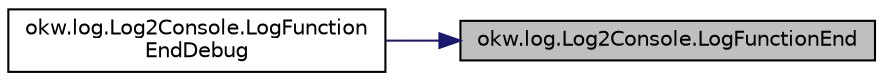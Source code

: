 digraph "okw.log.Log2Console.LogFunctionEnd"
{
 // INTERACTIVE_SVG=YES
 // LATEX_PDF_SIZE
  edge [fontname="Helvetica",fontsize="10",labelfontname="Helvetica",labelfontsize="10"];
  node [fontname="Helvetica",fontsize="10",shape=record];
  rankdir="RL";
  Node39 [label="okw.log.Log2Console.LogFunctionEnd",height=0.2,width=0.4,color="black", fillcolor="grey75", style="filled", fontcolor="black",tooltip="LogFunctionEnd:"];
  Node39 -> Node40 [dir="back",color="midnightblue",fontsize="10",style="solid",fontname="Helvetica"];
  Node40 [label="okw.log.Log2Console.LogFunction\lEndDebug",height=0.2,width=0.4,color="black", fillcolor="white", style="filled",URL="$classokw_1_1log_1_1_log2_console.html#a02a98178389196a6ac48021d5b116d7d",tooltip="LogFunctionEndDebug:"];
}
